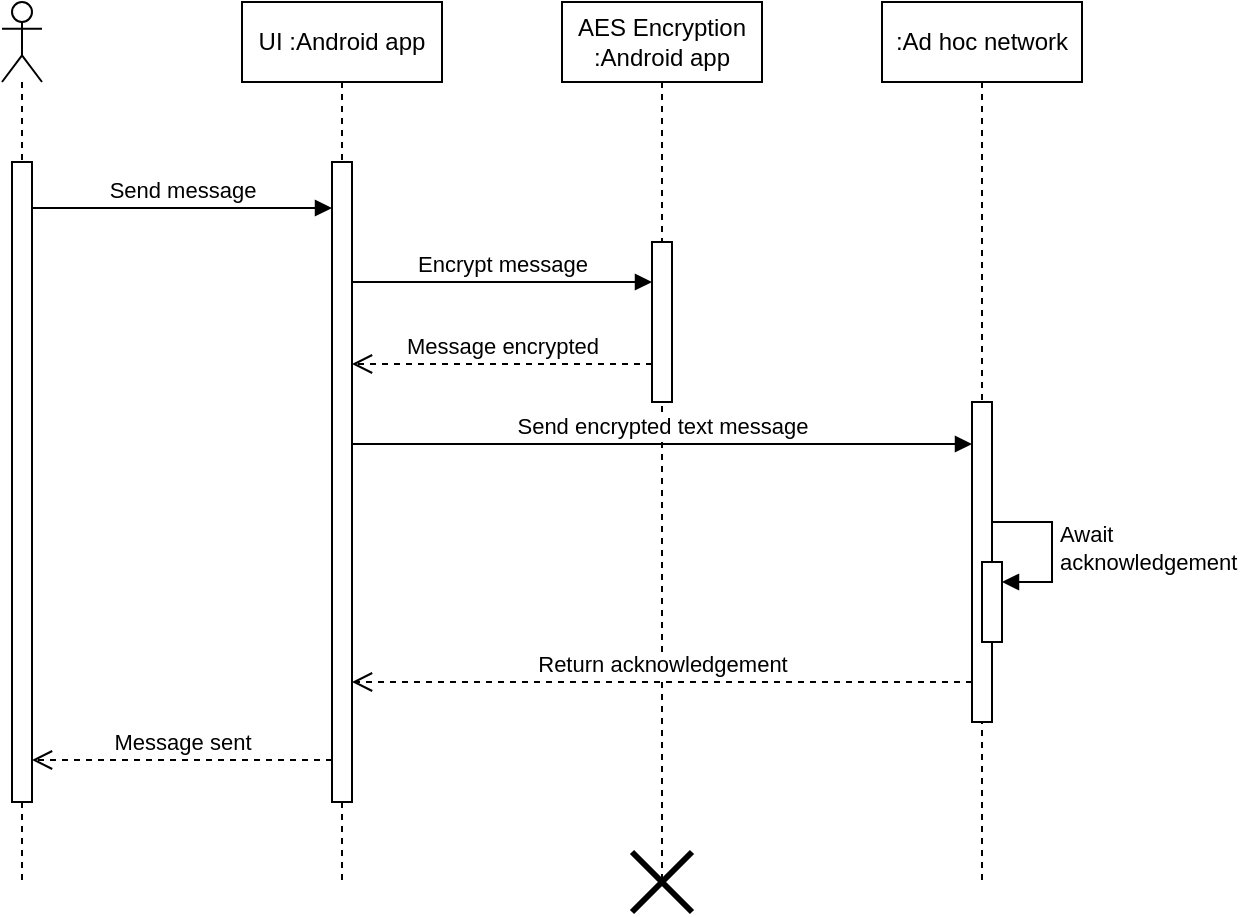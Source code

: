 <mxfile version="24.4.0" type="device">
  <diagram name="Page-1" id="W-Rp1iAwEfYVfEFOSiNC">
    <mxGraphModel dx="503" dy="263" grid="1" gridSize="10" guides="1" tooltips="1" connect="1" arrows="1" fold="1" page="1" pageScale="1" pageWidth="850" pageHeight="1100" math="0" shadow="0">
      <root>
        <mxCell id="0" />
        <mxCell id="1" parent="0" />
        <mxCell id="IGegy7iQX4-WX8THovyX-1" value="" style="shape=umlLifeline;perimeter=lifelinePerimeter;whiteSpace=wrap;html=1;container=1;dropTarget=0;collapsible=0;recursiveResize=0;outlineConnect=0;portConstraint=eastwest;newEdgeStyle={&quot;curved&quot;:0,&quot;rounded&quot;:0};participant=umlActor;" vertex="1" parent="1">
          <mxGeometry x="110" y="40" width="20" height="440" as="geometry" />
        </mxCell>
        <mxCell id="IGegy7iQX4-WX8THovyX-5" value="" style="html=1;points=[[0,0,0,0,5],[0,1,0,0,-5],[1,0,0,0,5],[1,1,0,0,-5]];perimeter=orthogonalPerimeter;outlineConnect=0;targetShapes=umlLifeline;portConstraint=eastwest;newEdgeStyle={&quot;curved&quot;:0,&quot;rounded&quot;:0};" vertex="1" parent="IGegy7iQX4-WX8THovyX-1">
          <mxGeometry x="5" y="80" width="10" height="320" as="geometry" />
        </mxCell>
        <mxCell id="IGegy7iQX4-WX8THovyX-2" value="UI :Android app" style="shape=umlLifeline;perimeter=lifelinePerimeter;whiteSpace=wrap;html=1;container=1;dropTarget=0;collapsible=0;recursiveResize=0;outlineConnect=0;portConstraint=eastwest;newEdgeStyle={&quot;curved&quot;:0,&quot;rounded&quot;:0};" vertex="1" parent="1">
          <mxGeometry x="230" y="40" width="100" height="440" as="geometry" />
        </mxCell>
        <mxCell id="IGegy7iQX4-WX8THovyX-7" value="" style="html=1;points=[[0,0,0,0,5],[0,1,0,0,-5],[1,0,0,0,5],[1,1,0,0,-5]];perimeter=orthogonalPerimeter;outlineConnect=0;targetShapes=umlLifeline;portConstraint=eastwest;newEdgeStyle={&quot;curved&quot;:0,&quot;rounded&quot;:0};" vertex="1" parent="IGegy7iQX4-WX8THovyX-2">
          <mxGeometry x="45" y="80" width="10" height="320" as="geometry" />
        </mxCell>
        <mxCell id="IGegy7iQX4-WX8THovyX-3" value="AES Encryption :Android app" style="shape=umlLifeline;perimeter=lifelinePerimeter;whiteSpace=wrap;html=1;container=1;dropTarget=0;collapsible=0;recursiveResize=0;outlineConnect=0;portConstraint=eastwest;newEdgeStyle={&quot;curved&quot;:0,&quot;rounded&quot;:0};" vertex="1" parent="1">
          <mxGeometry x="390" y="40" width="100" height="440" as="geometry" />
        </mxCell>
        <mxCell id="IGegy7iQX4-WX8THovyX-9" value="" style="html=1;points=[[0,0,0,0,5],[0,1,0,0,-5],[1,0,0,0,5],[1,1,0,0,-5]];perimeter=orthogonalPerimeter;outlineConnect=0;targetShapes=umlLifeline;portConstraint=eastwest;newEdgeStyle={&quot;curved&quot;:0,&quot;rounded&quot;:0};" vertex="1" parent="IGegy7iQX4-WX8THovyX-3">
          <mxGeometry x="45" y="120" width="10" height="80" as="geometry" />
        </mxCell>
        <mxCell id="IGegy7iQX4-WX8THovyX-19" value="" style="shape=umlDestroy;whiteSpace=wrap;html=1;strokeWidth=3;targetShapes=umlLifeline;" vertex="1" parent="IGegy7iQX4-WX8THovyX-3">
          <mxGeometry x="35" y="425" width="30" height="30" as="geometry" />
        </mxCell>
        <mxCell id="IGegy7iQX4-WX8THovyX-4" value=":Ad hoc network" style="shape=umlLifeline;perimeter=lifelinePerimeter;whiteSpace=wrap;html=1;container=1;dropTarget=0;collapsible=0;recursiveResize=0;outlineConnect=0;portConstraint=eastwest;newEdgeStyle={&quot;curved&quot;:0,&quot;rounded&quot;:0};" vertex="1" parent="1">
          <mxGeometry x="550" y="40" width="100" height="440" as="geometry" />
        </mxCell>
        <mxCell id="IGegy7iQX4-WX8THovyX-14" value="" style="html=1;points=[[0,0,0,0,5],[0,1,0,0,-5],[1,0,0,0,5],[1,1,0,0,-5]];perimeter=orthogonalPerimeter;outlineConnect=0;targetShapes=umlLifeline;portConstraint=eastwest;newEdgeStyle={&quot;curved&quot;:0,&quot;rounded&quot;:0};" vertex="1" parent="IGegy7iQX4-WX8THovyX-4">
          <mxGeometry x="45" y="200" width="10" height="160" as="geometry" />
        </mxCell>
        <mxCell id="IGegy7iQX4-WX8THovyX-15" value="" style="html=1;points=[[0,0,0,0,5],[0,1,0,0,-5],[1,0,0,0,5],[1,1,0,0,-5]];perimeter=orthogonalPerimeter;outlineConnect=0;targetShapes=umlLifeline;portConstraint=eastwest;newEdgeStyle={&quot;curved&quot;:0,&quot;rounded&quot;:0};" vertex="1" parent="IGegy7iQX4-WX8THovyX-4">
          <mxGeometry x="50" y="280" width="10" height="40" as="geometry" />
        </mxCell>
        <mxCell id="IGegy7iQX4-WX8THovyX-16" value="Await&amp;nbsp;&lt;div&gt;acknowledgement&lt;/div&gt;" style="html=1;align=left;spacingLeft=2;endArrow=block;rounded=0;edgeStyle=orthogonalEdgeStyle;curved=0;rounded=0;" edge="1" target="IGegy7iQX4-WX8THovyX-15" parent="IGegy7iQX4-WX8THovyX-4">
          <mxGeometry relative="1" as="geometry">
            <mxPoint x="55" y="260" as="sourcePoint" />
            <Array as="points">
              <mxPoint x="85" y="290" />
            </Array>
          </mxGeometry>
        </mxCell>
        <mxCell id="IGegy7iQX4-WX8THovyX-6" value="Send message" style="html=1;verticalAlign=bottom;endArrow=block;curved=0;rounded=0;" edge="1" parent="1">
          <mxGeometry width="80" relative="1" as="geometry">
            <mxPoint x="125.0" y="143" as="sourcePoint" />
            <mxPoint x="275.0" y="143" as="targetPoint" />
          </mxGeometry>
        </mxCell>
        <mxCell id="IGegy7iQX4-WX8THovyX-10" value="Encrypt message" style="html=1;verticalAlign=bottom;endArrow=block;curved=0;rounded=0;" edge="1" parent="1">
          <mxGeometry width="80" relative="1" as="geometry">
            <mxPoint x="285.0" y="180" as="sourcePoint" />
            <mxPoint x="435.0" y="180" as="targetPoint" />
          </mxGeometry>
        </mxCell>
        <mxCell id="IGegy7iQX4-WX8THovyX-11" value="Message encrypted" style="html=1;verticalAlign=bottom;endArrow=open;dashed=1;endSize=8;curved=0;rounded=0;" edge="1" parent="1">
          <mxGeometry relative="1" as="geometry">
            <mxPoint x="435" y="221" as="sourcePoint" />
            <mxPoint x="285" y="221" as="targetPoint" />
          </mxGeometry>
        </mxCell>
        <mxCell id="IGegy7iQX4-WX8THovyX-13" value="Send encrypted text message" style="html=1;verticalAlign=bottom;endArrow=block;curved=0;rounded=0;" edge="1" parent="1">
          <mxGeometry width="80" relative="1" as="geometry">
            <mxPoint x="285" y="261" as="sourcePoint" />
            <mxPoint x="595" y="261" as="targetPoint" />
          </mxGeometry>
        </mxCell>
        <mxCell id="IGegy7iQX4-WX8THovyX-17" value="Return acknowledgement" style="html=1;verticalAlign=bottom;endArrow=open;dashed=1;endSize=8;curved=0;rounded=0;" edge="1" parent="1">
          <mxGeometry relative="1" as="geometry">
            <mxPoint x="595" y="380" as="sourcePoint" />
            <mxPoint x="285" y="380" as="targetPoint" />
          </mxGeometry>
        </mxCell>
        <mxCell id="IGegy7iQX4-WX8THovyX-18" value="Message sent" style="html=1;verticalAlign=bottom;endArrow=open;dashed=1;endSize=8;curved=0;rounded=0;" edge="1" parent="1">
          <mxGeometry relative="1" as="geometry">
            <mxPoint x="275" y="419" as="sourcePoint" />
            <mxPoint x="125" y="419" as="targetPoint" />
          </mxGeometry>
        </mxCell>
      </root>
    </mxGraphModel>
  </diagram>
</mxfile>
